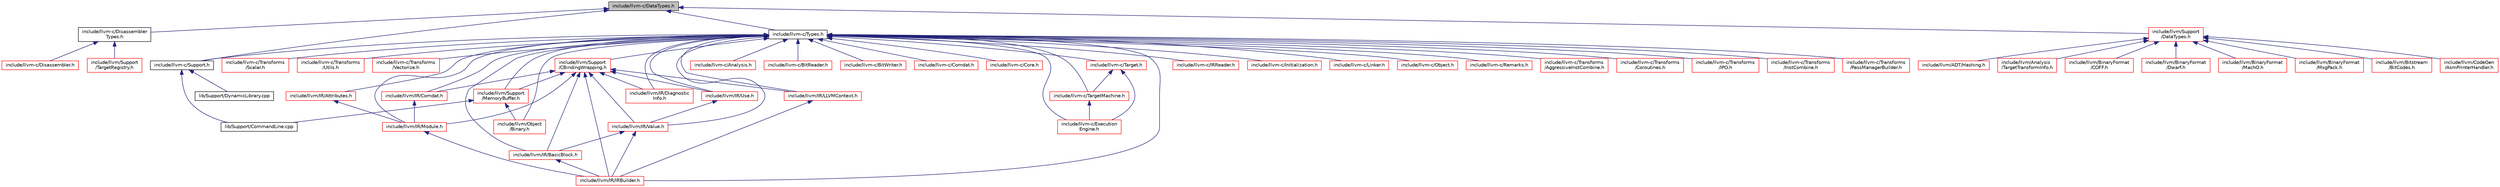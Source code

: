 digraph "include/llvm-c/DataTypes.h"
{
 // LATEX_PDF_SIZE
  bgcolor="transparent";
  edge [fontname="Helvetica",fontsize="10",labelfontname="Helvetica",labelfontsize="10"];
  node [fontname="Helvetica",fontsize="10",shape="box"];
  Node1 [label="include/llvm-c/DataTypes.h",height=0.2,width=0.4,color="black", fillcolor="grey75", style="filled", fontcolor="black",tooltip=" "];
  Node1 -> Node2 [dir="back",color="midnightblue",fontsize="10",style="solid",fontname="Helvetica"];
  Node2 [label="include/llvm-c/Disassembler\lTypes.h",height=0.2,width=0.4,color="black",URL="$DisassemblerTypes_8h.html",tooltip=" "];
  Node2 -> Node3 [dir="back",color="midnightblue",fontsize="10",style="solid",fontname="Helvetica"];
  Node3 [label="include/llvm-c/Disassembler.h",height=0.2,width=0.4,color="red",URL="$include_2llvm-c_2Disassembler_8h.html",tooltip=" "];
  Node2 -> Node14 [dir="back",color="midnightblue",fontsize="10",style="solid",fontname="Helvetica"];
  Node14 [label="include/llvm/Support\l/TargetRegistry.h",height=0.2,width=0.4,color="red",URL="$TargetRegistry_8h.html",tooltip=" "];
  Node1 -> Node176 [dir="back",color="midnightblue",fontsize="10",style="solid",fontname="Helvetica"];
  Node176 [label="include/llvm-c/Support.h",height=0.2,width=0.4,color="black",URL="$llvm-c_2Support_8h.html",tooltip=" "];
  Node176 -> Node177 [dir="back",color="midnightblue",fontsize="10",style="solid",fontname="Helvetica"];
  Node177 [label="lib/Support/CommandLine.cpp",height=0.2,width=0.4,color="black",URL="$CommandLine_8cpp.html",tooltip=" "];
  Node176 -> Node178 [dir="back",color="midnightblue",fontsize="10",style="solid",fontname="Helvetica"];
  Node178 [label="lib/Support/DynamicLibrary.cpp",height=0.2,width=0.4,color="black",URL="$DynamicLibrary_8cpp.html",tooltip=" "];
  Node1 -> Node179 [dir="back",color="midnightblue",fontsize="10",style="solid",fontname="Helvetica"];
  Node179 [label="include/llvm-c/Types.h",height=0.2,width=0.4,color="black",URL="$llvm-c_2Types_8h.html",tooltip=" "];
  Node179 -> Node180 [dir="back",color="midnightblue",fontsize="10",style="solid",fontname="Helvetica"];
  Node180 [label="include/llvm-c/Analysis.h",height=0.2,width=0.4,color="red",URL="$llvm-c_2Analysis_8h.html",tooltip=" "];
  Node179 -> Node182 [dir="back",color="midnightblue",fontsize="10",style="solid",fontname="Helvetica"];
  Node182 [label="include/llvm-c/BitReader.h",height=0.2,width=0.4,color="red",URL="$BitReader_8h.html",tooltip=" "];
  Node179 -> Node184 [dir="back",color="midnightblue",fontsize="10",style="solid",fontname="Helvetica"];
  Node184 [label="include/llvm-c/BitWriter.h",height=0.2,width=0.4,color="red",URL="$BitWriter_8h.html",tooltip=" "];
  Node179 -> Node186 [dir="back",color="midnightblue",fontsize="10",style="solid",fontname="Helvetica"];
  Node186 [label="include/llvm-c/Comdat.h",height=0.2,width=0.4,color="red",URL="$llvm-c_2Comdat_8h.html",tooltip=" "];
  Node179 -> Node188 [dir="back",color="midnightblue",fontsize="10",style="solid",fontname="Helvetica"];
  Node188 [label="include/llvm-c/Core.h",height=0.2,width=0.4,color="red",URL="$llvm-c_2Core_8h.html",tooltip=" "];
  Node179 -> Node192 [dir="back",color="midnightblue",fontsize="10",style="solid",fontname="Helvetica"];
  Node192 [label="include/llvm-c/Execution\lEngine.h",height=0.2,width=0.4,color="red",URL="$llvm-c_2ExecutionEngine_8h.html",tooltip=" "];
  Node179 -> Node237 [dir="back",color="midnightblue",fontsize="10",style="solid",fontname="Helvetica"];
  Node237 [label="include/llvm-c/IRReader.h",height=0.2,width=0.4,color="red",URL="$llvm-c_2IRReader_8h.html",tooltip=" "];
  Node179 -> Node239 [dir="back",color="midnightblue",fontsize="10",style="solid",fontname="Helvetica"];
  Node239 [label="include/llvm-c/Initialization.h",height=0.2,width=0.4,color="red",URL="$Initialization_8h.html",tooltip=" "];
  Node179 -> Node250 [dir="back",color="midnightblue",fontsize="10",style="solid",fontname="Helvetica"];
  Node250 [label="include/llvm-c/Linker.h",height=0.2,width=0.4,color="red",URL="$llvm-c_2Linker_8h.html",tooltip=" "];
  Node179 -> Node252 [dir="back",color="midnightblue",fontsize="10",style="solid",fontname="Helvetica"];
  Node252 [label="include/llvm-c/Object.h",height=0.2,width=0.4,color="red",URL="$Object_8h.html",tooltip=" "];
  Node179 -> Node255 [dir="back",color="midnightblue",fontsize="10",style="solid",fontname="Helvetica"];
  Node255 [label="include/llvm-c/Remarks.h",height=0.2,width=0.4,color="red",URL="$Remarks_8h.html",tooltip=" "];
  Node179 -> Node176 [dir="back",color="midnightblue",fontsize="10",style="solid",fontname="Helvetica"];
  Node179 -> Node287 [dir="back",color="midnightblue",fontsize="10",style="solid",fontname="Helvetica"];
  Node287 [label="include/llvm-c/Target.h",height=0.2,width=0.4,color="red",URL="$Target_8h.html",tooltip=" "];
  Node287 -> Node192 [dir="back",color="midnightblue",fontsize="10",style="solid",fontname="Helvetica"];
  Node287 -> Node288 [dir="back",color="midnightblue",fontsize="10",style="solid",fontname="Helvetica"];
  Node288 [label="include/llvm-c/TargetMachine.h",height=0.2,width=0.4,color="red",URL="$llvm-c_2TargetMachine_8h.html",tooltip=" "];
  Node288 -> Node192 [dir="back",color="midnightblue",fontsize="10",style="solid",fontname="Helvetica"];
  Node179 -> Node288 [dir="back",color="midnightblue",fontsize="10",style="solid",fontname="Helvetica"];
  Node179 -> Node290 [dir="back",color="midnightblue",fontsize="10",style="solid",fontname="Helvetica"];
  Node290 [label="include/llvm-c/Transforms\l/AggressiveInstCombine.h",height=0.2,width=0.4,color="red",URL="$llvm-c_2Transforms_2AggressiveInstCombine_8h.html",tooltip=" "];
  Node179 -> Node291 [dir="back",color="midnightblue",fontsize="10",style="solid",fontname="Helvetica"];
  Node291 [label="include/llvm-c/Transforms\l/Coroutines.h",height=0.2,width=0.4,color="red",URL="$llvm-c_2Transforms_2Coroutines_8h.html",tooltip=" "];
  Node179 -> Node293 [dir="back",color="midnightblue",fontsize="10",style="solid",fontname="Helvetica"];
  Node293 [label="include/llvm-c/Transforms\l/IPO.h",height=0.2,width=0.4,color="red",URL="$llvm-c_2Transforms_2IPO_8h.html",tooltip=" "];
  Node179 -> Node294 [dir="back",color="midnightblue",fontsize="10",style="solid",fontname="Helvetica"];
  Node294 [label="include/llvm-c/Transforms\l/InstCombine.h",height=0.2,width=0.4,color="red",URL="$llvm-c_2Transforms_2InstCombine_8h.html",tooltip=" "];
  Node179 -> Node295 [dir="back",color="midnightblue",fontsize="10",style="solid",fontname="Helvetica"];
  Node295 [label="include/llvm-c/Transforms\l/PassManagerBuilder.h",height=0.2,width=0.4,color="red",URL="$llvm-c_2Transforms_2PassManagerBuilder_8h.html",tooltip=" "];
  Node179 -> Node297 [dir="back",color="midnightblue",fontsize="10",style="solid",fontname="Helvetica"];
  Node297 [label="include/llvm-c/Transforms\l/Scalar.h",height=0.2,width=0.4,color="red",URL="$llvm-c_2Transforms_2Scalar_8h.html",tooltip=" "];
  Node179 -> Node298 [dir="back",color="midnightblue",fontsize="10",style="solid",fontname="Helvetica"];
  Node298 [label="include/llvm-c/Transforms\l/Utils.h",height=0.2,width=0.4,color="red",URL="$llvm-c_2Transforms_2Utils_8h.html",tooltip=" "];
  Node179 -> Node299 [dir="back",color="midnightblue",fontsize="10",style="solid",fontname="Helvetica"];
  Node299 [label="include/llvm-c/Transforms\l/Vectorize.h",height=0.2,width=0.4,color="red",URL="$llvm-c_2Transforms_2Vectorize_8h.html",tooltip=" "];
  Node179 -> Node300 [dir="back",color="midnightblue",fontsize="10",style="solid",fontname="Helvetica"];
  Node300 [label="include/llvm/IR/Attributes.h",height=0.2,width=0.4,color="red",URL="$Attributes_8h.html",tooltip="This file contains the simple types necessary to represent the attributes associated with functions a..."];
  Node300 -> Node1857 [dir="back",color="midnightblue",fontsize="10",style="solid",fontname="Helvetica"];
  Node1857 [label="include/llvm/IR/Module.h",height=0.2,width=0.4,color="red",URL="$Module_8h.html",tooltip="Module.h This file contains the declarations for the Module class."];
  Node1857 -> Node1747 [dir="back",color="midnightblue",fontsize="10",style="solid",fontname="Helvetica"];
  Node1747 [label="include/llvm/IR/IRBuilder.h",height=0.2,width=0.4,color="red",URL="$IRBuilder_8h.html",tooltip=" "];
  Node179 -> Node2061 [dir="back",color="midnightblue",fontsize="10",style="solid",fontname="Helvetica"];
  Node2061 [label="include/llvm/IR/BasicBlock.h",height=0.2,width=0.4,color="red",URL="$BasicBlock_8h.html",tooltip=" "];
  Node2061 -> Node1747 [dir="back",color="midnightblue",fontsize="10",style="solid",fontname="Helvetica"];
  Node179 -> Node2068 [dir="back",color="midnightblue",fontsize="10",style="solid",fontname="Helvetica"];
  Node2068 [label="include/llvm/IR/Comdat.h",height=0.2,width=0.4,color="red",URL="$llvm_2IR_2Comdat_8h.html",tooltip="This file contains the declaration of the Comdat class, which represents a single COMDAT in LLVM."];
  Node2068 -> Node1857 [dir="back",color="midnightblue",fontsize="10",style="solid",fontname="Helvetica"];
  Node179 -> Node2069 [dir="back",color="midnightblue",fontsize="10",style="solid",fontname="Helvetica"];
  Node2069 [label="include/llvm/IR/Diagnostic\lInfo.h",height=0.2,width=0.4,color="red",URL="$DiagnosticInfo_8h.html",tooltip=" "];
  Node179 -> Node1747 [dir="back",color="midnightblue",fontsize="10",style="solid",fontname="Helvetica"];
  Node179 -> Node2072 [dir="back",color="midnightblue",fontsize="10",style="solid",fontname="Helvetica"];
  Node2072 [label="include/llvm/IR/LLVMContext.h",height=0.2,width=0.4,color="red",URL="$LLVMContext_8h.html",tooltip=" "];
  Node2072 -> Node1747 [dir="back",color="midnightblue",fontsize="10",style="solid",fontname="Helvetica"];
  Node179 -> Node1857 [dir="back",color="midnightblue",fontsize="10",style="solid",fontname="Helvetica"];
  Node179 -> Node2108 [dir="back",color="midnightblue",fontsize="10",style="solid",fontname="Helvetica"];
  Node2108 [label="include/llvm/IR/Use.h",height=0.2,width=0.4,color="red",URL="$Use_8h.html",tooltip="This defines the Use class."];
  Node2108 -> Node2148 [dir="back",color="midnightblue",fontsize="10",style="solid",fontname="Helvetica"];
  Node2148 [label="include/llvm/IR/Value.h",height=0.2,width=0.4,color="red",URL="$Value_8h.html",tooltip=" "];
  Node2148 -> Node2061 [dir="back",color="midnightblue",fontsize="10",style="solid",fontname="Helvetica"];
  Node2148 -> Node1747 [dir="back",color="midnightblue",fontsize="10",style="solid",fontname="Helvetica"];
  Node179 -> Node2148 [dir="back",color="midnightblue",fontsize="10",style="solid",fontname="Helvetica"];
  Node179 -> Node2157 [dir="back",color="midnightblue",fontsize="10",style="solid",fontname="Helvetica"];
  Node2157 [label="include/llvm/Object\l/Binary.h",height=0.2,width=0.4,color="red",URL="$Binary_8h.html",tooltip=" "];
  Node179 -> Node2245 [dir="back",color="midnightblue",fontsize="10",style="solid",fontname="Helvetica"];
  Node2245 [label="include/llvm/Support\l/CBindingWrapping.h",height=0.2,width=0.4,color="red",URL="$CBindingWrapping_8h.html",tooltip=" "];
  Node2245 -> Node2061 [dir="back",color="midnightblue",fontsize="10",style="solid",fontname="Helvetica"];
  Node2245 -> Node2068 [dir="back",color="midnightblue",fontsize="10",style="solid",fontname="Helvetica"];
  Node2245 -> Node2069 [dir="back",color="midnightblue",fontsize="10",style="solid",fontname="Helvetica"];
  Node2245 -> Node1747 [dir="back",color="midnightblue",fontsize="10",style="solid",fontname="Helvetica"];
  Node2245 -> Node2072 [dir="back",color="midnightblue",fontsize="10",style="solid",fontname="Helvetica"];
  Node2245 -> Node1857 [dir="back",color="midnightblue",fontsize="10",style="solid",fontname="Helvetica"];
  Node2245 -> Node2108 [dir="back",color="midnightblue",fontsize="10",style="solid",fontname="Helvetica"];
  Node2245 -> Node2148 [dir="back",color="midnightblue",fontsize="10",style="solid",fontname="Helvetica"];
  Node2245 -> Node2302 [dir="back",color="midnightblue",fontsize="10",style="solid",fontname="Helvetica"];
  Node2302 [label="include/llvm/Support\l/MemoryBuffer.h",height=0.2,width=0.4,color="red",URL="$MemoryBuffer_8h.html",tooltip=" "];
  Node2302 -> Node2157 [dir="back",color="midnightblue",fontsize="10",style="solid",fontname="Helvetica"];
  Node2302 -> Node177 [dir="back",color="midnightblue",fontsize="10",style="solid",fontname="Helvetica"];
  Node179 -> Node2302 [dir="back",color="midnightblue",fontsize="10",style="solid",fontname="Helvetica"];
  Node1 -> Node2472 [dir="back",color="midnightblue",fontsize="10",style="solid",fontname="Helvetica"];
  Node2472 [label="include/llvm/Support\l/DataTypes.h",height=0.2,width=0.4,color="red",URL="$llvm_2Support_2DataTypes_8h.html",tooltip=" "];
  Node2472 -> Node2473 [dir="back",color="midnightblue",fontsize="10",style="solid",fontname="Helvetica"];
  Node2473 [label="include/llvm/ADT/Hashing.h",height=0.2,width=0.4,color="red",URL="$Hashing_8h.html",tooltip=" "];
  Node2472 -> Node1613 [dir="back",color="midnightblue",fontsize="10",style="solid",fontname="Helvetica"];
  Node1613 [label="include/llvm/Analysis\l/TargetTransformInfo.h",height=0.2,width=0.4,color="red",URL="$TargetTransformInfo_8h.html",tooltip="This pass exposes codegen information to IR-level passes."];
  Node2472 -> Node3349 [dir="back",color="midnightblue",fontsize="10",style="solid",fontname="Helvetica"];
  Node3349 [label="include/llvm/BinaryFormat\l/COFF.h",height=0.2,width=0.4,color="red",URL="$BinaryFormat_2COFF_8h.html",tooltip=" "];
  Node2472 -> Node3282 [dir="back",color="midnightblue",fontsize="10",style="solid",fontname="Helvetica"];
  Node3282 [label="include/llvm/BinaryFormat\l/Dwarf.h",height=0.2,width=0.4,color="red",URL="$Dwarf_8h.html",tooltip="This file contains constants used for implementing Dwarf debug support."];
  Node2472 -> Node3351 [dir="back",color="midnightblue",fontsize="10",style="solid",fontname="Helvetica"];
  Node3351 [label="include/llvm/BinaryFormat\l/MachO.h",height=0.2,width=0.4,color="red",URL="$BinaryFormat_2MachO_8h.html",tooltip=" "];
  Node2472 -> Node3353 [dir="back",color="midnightblue",fontsize="10",style="solid",fontname="Helvetica"];
  Node3353 [label="include/llvm/BinaryFormat\l/MsgPack.h",height=0.2,width=0.4,color="red",URL="$MsgPack_8h.html",tooltip="This file contains constants used for implementing MessagePack support."];
  Node2472 -> Node3354 [dir="back",color="midnightblue",fontsize="10",style="solid",fontname="Helvetica"];
  Node3354 [label="include/llvm/Bitstream\l/BitCodes.h",height=0.2,width=0.4,color="red",URL="$BitCodes_8h.html",tooltip=" "];
  Node2472 -> Node3356 [dir="back",color="midnightblue",fontsize="10",style="solid",fontname="Helvetica"];
  Node3356 [label="include/llvm/CodeGen\l/AsmPrinterHandler.h",height=0.2,width=0.4,color="red",URL="$AsmPrinterHandler_8h.html",tooltip=" "];
}
